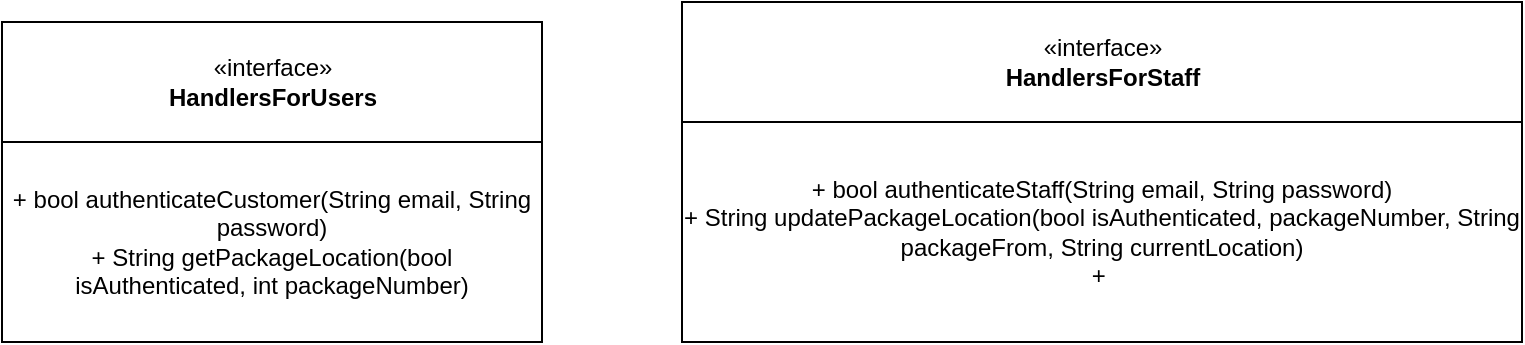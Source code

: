 <mxfile version="17.4.6" type="github">
  <diagram id="C5RBs43oDa-KdzZeNtuy" name="Team42">
    <mxGraphModel dx="1293" dy="722" grid="1" gridSize="10" guides="1" tooltips="1" connect="1" arrows="1" fold="1" page="1" pageScale="1" pageWidth="827" pageHeight="1169" math="0" shadow="0">
      <root>
        <mxCell id="WIyWlLk6GJQsqaUBKTNV-0" />
        <mxCell id="WIyWlLk6GJQsqaUBKTNV-1" parent="WIyWlLk6GJQsqaUBKTNV-0" />
        <mxCell id="cyj-z0VjZUZghWz-tNcz-2" value="" style="group;movable=0;resizable=0;rotatable=0;deletable=0;editable=0;connectable=0;" vertex="1" connectable="0" parent="WIyWlLk6GJQsqaUBKTNV-1">
          <mxGeometry x="60" y="390" width="250" height="170" as="geometry" />
        </mxCell>
        <mxCell id="cyj-z0VjZUZghWz-tNcz-0" value="«interface»&lt;br&gt;&lt;b&gt;HandlersForUsers&lt;/b&gt;" style="html=1;" vertex="1" parent="cyj-z0VjZUZghWz-tNcz-2">
          <mxGeometry x="-20" y="10" width="270" height="60" as="geometry" />
        </mxCell>
        <mxCell id="cyj-z0VjZUZghWz-tNcz-1" value="+ bool authenticateCustomer(String email, String password)&lt;br&gt;+ String getPackageLocation(bool isAuthenticated, int packageNumber)" style="rounded=0;whiteSpace=wrap;html=1;" vertex="1" parent="cyj-z0VjZUZghWz-tNcz-2">
          <mxGeometry x="-20" y="70" width="270" height="100" as="geometry" />
        </mxCell>
        <mxCell id="cyj-z0VjZUZghWz-tNcz-3" value="" style="group" vertex="1" connectable="0" parent="WIyWlLk6GJQsqaUBKTNV-1">
          <mxGeometry x="380" y="390" width="420" height="170" as="geometry" />
        </mxCell>
        <mxCell id="cyj-z0VjZUZghWz-tNcz-4" value="«interface»&lt;br&gt;&lt;b&gt;HandlersForStaff&lt;/b&gt;" style="html=1;" vertex="1" parent="cyj-z0VjZUZghWz-tNcz-3">
          <mxGeometry width="420" height="60" as="geometry" />
        </mxCell>
        <mxCell id="cyj-z0VjZUZghWz-tNcz-5" value="+ bool authenticateStaff(String email, String password)&lt;br&gt;+ String updatePackageLocation(bool isAuthenticated, packageNumber, String packageFrom, String currentLocation)&lt;br&gt;+&amp;nbsp;" style="rounded=0;whiteSpace=wrap;html=1;" vertex="1" parent="cyj-z0VjZUZghWz-tNcz-3">
          <mxGeometry y="60" width="420" height="110" as="geometry" />
        </mxCell>
      </root>
    </mxGraphModel>
  </diagram>
</mxfile>

